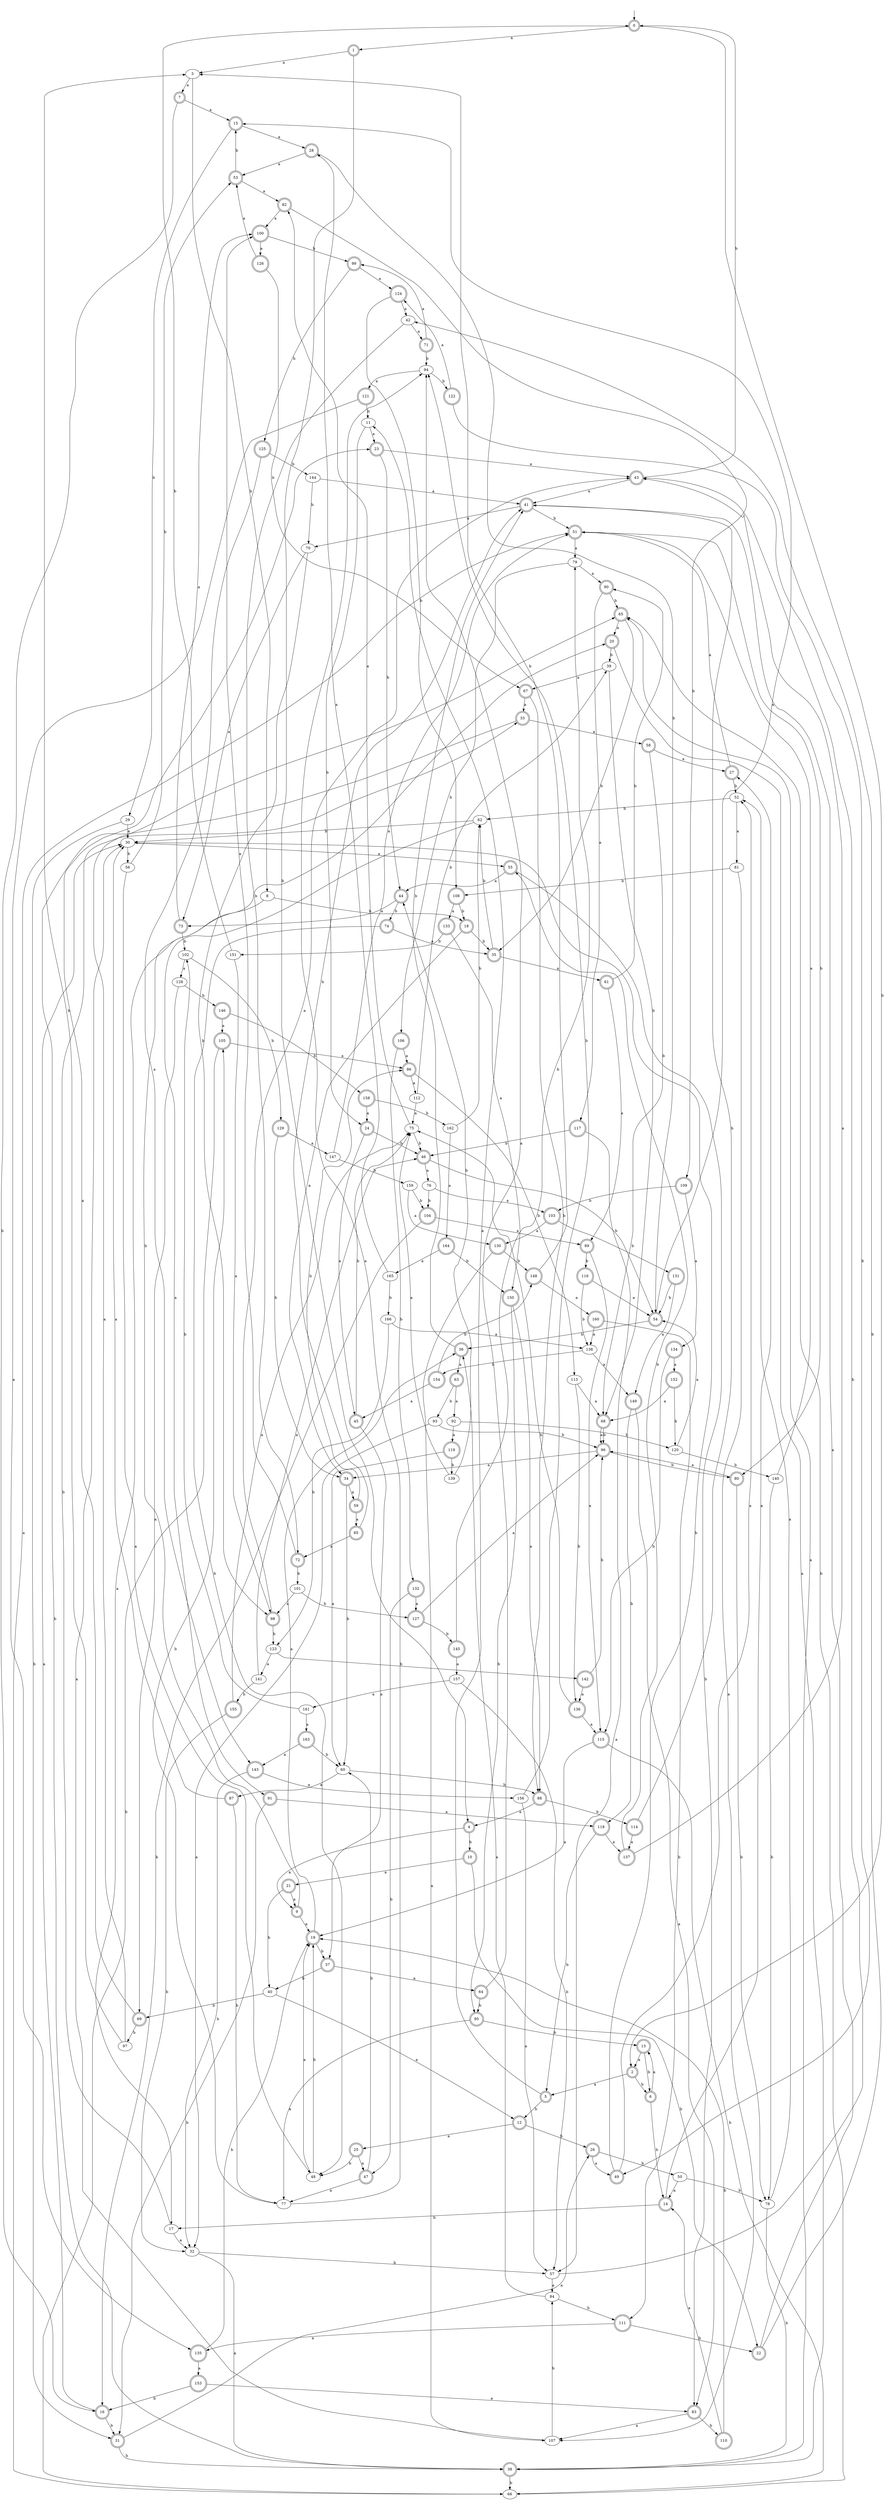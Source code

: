 digraph RandomDFA {
  __start0 [label="", shape=none];
  __start0 -> 0 [label=""];
  0 [shape=circle] [shape=doublecircle]
  0 -> 1 [label="a"]
  0 -> 2 [label="b"]
  1 [shape=doublecircle]
  1 -> 3 [label="a"]
  1 -> 4 [label="b"]
  2 [shape=doublecircle]
  2 -> 5 [label="a"]
  2 -> 6 [label="b"]
  3
  3 -> 7 [label="a"]
  3 -> 8 [label="b"]
  4 [shape=doublecircle]
  4 -> 9 [label="a"]
  4 -> 10 [label="b"]
  5 [shape=doublecircle]
  5 -> 11 [label="a"]
  5 -> 12 [label="b"]
  6 [shape=doublecircle]
  6 -> 13 [label="a"]
  6 -> 14 [label="b"]
  7 [shape=doublecircle]
  7 -> 15 [label="a"]
  7 -> 16 [label="b"]
  8
  8 -> 17 [label="a"]
  8 -> 18 [label="b"]
  9 [shape=doublecircle]
  9 -> 19 [label="a"]
  9 -> 20 [label="b"]
  10 [shape=doublecircle]
  10 -> 21 [label="a"]
  10 -> 22 [label="b"]
  11
  11 -> 23 [label="a"]
  11 -> 24 [label="b"]
  12 [shape=doublecircle]
  12 -> 25 [label="a"]
  12 -> 26 [label="b"]
  13 [shape=doublecircle]
  13 -> 2 [label="a"]
  13 -> 6 [label="b"]
  14 [shape=doublecircle]
  14 -> 27 [label="a"]
  14 -> 17 [label="b"]
  15 [shape=doublecircle]
  15 -> 28 [label="a"]
  15 -> 29 [label="b"]
  16 [shape=doublecircle]
  16 -> 30 [label="a"]
  16 -> 31 [label="b"]
  17
  17 -> 32 [label="a"]
  17 -> 33 [label="b"]
  18 [shape=doublecircle]
  18 -> 34 [label="a"]
  18 -> 35 [label="b"]
  19 [shape=doublecircle]
  19 -> 36 [label="a"]
  19 -> 37 [label="b"]
  20 [shape=doublecircle]
  20 -> 38 [label="a"]
  20 -> 39 [label="b"]
  21 [shape=doublecircle]
  21 -> 9 [label="a"]
  21 -> 40 [label="b"]
  22 [shape=doublecircle]
  22 -> 41 [label="a"]
  22 -> 42 [label="b"]
  23 [shape=doublecircle]
  23 -> 43 [label="a"]
  23 -> 44 [label="b"]
  24 [shape=doublecircle]
  24 -> 45 [label="a"]
  24 -> 46 [label="b"]
  25 [shape=doublecircle]
  25 -> 47 [label="a"]
  25 -> 48 [label="b"]
  26 [shape=doublecircle]
  26 -> 49 [label="a"]
  26 -> 50 [label="b"]
  27 [shape=doublecircle]
  27 -> 51 [label="a"]
  27 -> 52 [label="b"]
  28 [shape=doublecircle]
  28 -> 53 [label="a"]
  28 -> 54 [label="b"]
  29
  29 -> 30 [label="a"]
  29 -> 31 [label="b"]
  30
  30 -> 55 [label="a"]
  30 -> 56 [label="b"]
  31 [shape=doublecircle]
  31 -> 26 [label="a"]
  31 -> 38 [label="b"]
  32
  32 -> 38 [label="a"]
  32 -> 57 [label="b"]
  33 [shape=doublecircle]
  33 -> 58 [label="a"]
  33 -> 38 [label="b"]
  34 [shape=doublecircle]
  34 -> 59 [label="a"]
  34 -> 60 [label="b"]
  35 [shape=doublecircle]
  35 -> 61 [label="a"]
  35 -> 62 [label="b"]
  36 [shape=doublecircle]
  36 -> 63 [label="a"]
  36 -> 41 [label="b"]
  37 [shape=doublecircle]
  37 -> 64 [label="a"]
  37 -> 40 [label="b"]
  38 [shape=doublecircle]
  38 -> 65 [label="a"]
  38 -> 66 [label="b"]
  39
  39 -> 67 [label="a"]
  39 -> 68 [label="b"]
  40
  40 -> 12 [label="a"]
  40 -> 69 [label="b"]
  41 [shape=doublecircle]
  41 -> 70 [label="a"]
  41 -> 51 [label="b"]
  42
  42 -> 71 [label="a"]
  42 -> 72 [label="b"]
  43 [shape=doublecircle]
  43 -> 41 [label="a"]
  43 -> 0 [label="b"]
  44 [shape=doublecircle]
  44 -> 73 [label="a"]
  44 -> 74 [label="b"]
  45 [shape=doublecircle]
  45 -> 37 [label="a"]
  45 -> 75 [label="b"]
  46 [shape=doublecircle]
  46 -> 76 [label="a"]
  46 -> 54 [label="b"]
  47 [shape=doublecircle]
  47 -> 77 [label="a"]
  47 -> 60 [label="b"]
  48
  48 -> 19 [label="a"]
  48 -> 19 [label="b"]
  49 [shape=doublecircle]
  49 -> 52 [label="a"]
  49 -> 30 [label="b"]
  50
  50 -> 14 [label="a"]
  50 -> 78 [label="b"]
  51 [shape=doublecircle]
  51 -> 79 [label="a"]
  51 -> 80 [label="b"]
  52
  52 -> 81 [label="a"]
  52 -> 62 [label="b"]
  53 [shape=doublecircle]
  53 -> 82 [label="a"]
  53 -> 15 [label="b"]
  54 [shape=doublecircle]
  54 -> 15 [label="a"]
  54 -> 36 [label="b"]
  55 [shape=doublecircle]
  55 -> 44 [label="a"]
  55 -> 83 [label="b"]
  56
  56 -> 48 [label="a"]
  56 -> 53 [label="b"]
  57
  57 -> 84 [label="a"]
  57 -> 43 [label="b"]
  58 [shape=doublecircle]
  58 -> 27 [label="a"]
  58 -> 68 [label="b"]
  59 [shape=doublecircle]
  59 -> 85 [label="a"]
  59 -> 86 [label="b"]
  60
  60 -> 87 [label="a"]
  60 -> 88 [label="b"]
  61 [shape=doublecircle]
  61 -> 89 [label="a"]
  61 -> 90 [label="b"]
  62
  62 -> 91 [label="a"]
  62 -> 30 [label="b"]
  63 [shape=doublecircle]
  63 -> 92 [label="a"]
  63 -> 93 [label="b"]
  64 [shape=doublecircle]
  64 -> 94 [label="a"]
  64 -> 95 [label="b"]
  65 [shape=doublecircle]
  65 -> 20 [label="a"]
  65 -> 35 [label="b"]
  66
  66 -> 51 [label="a"]
  66 -> 65 [label="b"]
  67 [shape=doublecircle]
  67 -> 33 [label="a"]
  67 -> 88 [label="b"]
  68 [shape=doublecircle]
  68 -> 96 [label="a"]
  68 -> 96 [label="b"]
  69 [shape=doublecircle]
  69 -> 23 [label="a"]
  69 -> 97 [label="b"]
  70
  70 -> 73 [label="a"]
  70 -> 98 [label="b"]
  71 [shape=doublecircle]
  71 -> 99 [label="a"]
  71 -> 94 [label="b"]
  72 [shape=doublecircle]
  72 -> 100 [label="a"]
  72 -> 101 [label="b"]
  73 [shape=doublecircle]
  73 -> 100 [label="a"]
  73 -> 102 [label="b"]
  74 [shape=doublecircle]
  74 -> 35 [label="a"]
  74 -> 48 [label="b"]
  75
  75 -> 82 [label="a"]
  75 -> 46 [label="b"]
  76
  76 -> 103 [label="a"]
  76 -> 104 [label="b"]
  77
  77 -> 94 [label="a"]
  77 -> 105 [label="b"]
  78
  78 -> 52 [label="a"]
  78 -> 38 [label="b"]
  79
  79 -> 90 [label="a"]
  79 -> 106 [label="b"]
  80 [shape=doublecircle]
  80 -> 96 [label="a"]
  80 -> 78 [label="b"]
  81
  81 -> 107 [label="a"]
  81 -> 108 [label="b"]
  82 [shape=doublecircle]
  82 -> 100 [label="a"]
  82 -> 109 [label="b"]
  83 [shape=doublecircle]
  83 -> 107 [label="a"]
  83 -> 110 [label="b"]
  84
  84 -> 36 [label="a"]
  84 -> 111 [label="b"]
  85 [shape=doublecircle]
  85 -> 72 [label="a"]
  85 -> 41 [label="b"]
  86 [shape=doublecircle]
  86 -> 112 [label="a"]
  86 -> 113 [label="b"]
  87 [shape=doublecircle]
  87 -> 30 [label="a"]
  87 -> 77 [label="b"]
  88 [shape=doublecircle]
  88 -> 4 [label="a"]
  88 -> 114 [label="b"]
  89 [shape=doublecircle]
  89 -> 115 [label="a"]
  89 -> 116 [label="b"]
  90 [shape=doublecircle]
  90 -> 117 [label="a"]
  90 -> 65 [label="b"]
  91 [shape=doublecircle]
  91 -> 118 [label="a"]
  91 -> 31 [label="b"]
  92
  92 -> 119 [label="a"]
  92 -> 120 [label="b"]
  93
  93 -> 32 [label="a"]
  93 -> 96 [label="b"]
  94
  94 -> 121 [label="a"]
  94 -> 122 [label="b"]
  95 [shape=doublecircle]
  95 -> 77 [label="a"]
  95 -> 13 [label="b"]
  96 [shape=doublecircle]
  96 -> 34 [label="a"]
  96 -> 80 [label="b"]
  97
  97 -> 65 [label="a"]
  97 -> 3 [label="b"]
  98 [shape=doublecircle]
  98 -> 43 [label="a"]
  98 -> 123 [label="b"]
  99 [shape=doublecircle]
  99 -> 124 [label="a"]
  99 -> 125 [label="b"]
  100 [shape=doublecircle]
  100 -> 126 [label="a"]
  100 -> 99 [label="b"]
  101
  101 -> 98 [label="a"]
  101 -> 127 [label="b"]
  102
  102 -> 128 [label="a"]
  102 -> 129 [label="b"]
  103 [shape=doublecircle]
  103 -> 130 [label="a"]
  103 -> 131 [label="b"]
  104 [shape=doublecircle]
  104 -> 89 [label="a"]
  104 -> 16 [label="b"]
  105 [shape=doublecircle]
  105 -> 86 [label="a"]
  105 -> 66 [label="b"]
  106 [shape=doublecircle]
  106 -> 86 [label="a"]
  106 -> 132 [label="b"]
  107
  107 -> 30 [label="a"]
  107 -> 84 [label="b"]
  108 [shape=doublecircle]
  108 -> 133 [label="a"]
  108 -> 18 [label="b"]
  109 [shape=doublecircle]
  109 -> 134 [label="a"]
  109 -> 103 [label="b"]
  110 [shape=doublecircle]
  110 -> 14 [label="a"]
  110 -> 19 [label="b"]
  111 [shape=doublecircle]
  111 -> 135 [label="a"]
  111 -> 22 [label="b"]
  112
  112 -> 75 [label="a"]
  112 -> 39 [label="b"]
  113
  113 -> 68 [label="a"]
  113 -> 136 [label="b"]
  114 [shape=doublecircle]
  114 -> 137 [label="a"]
  114 -> 41 [label="b"]
  115 [shape=doublecircle]
  115 -> 19 [label="a"]
  115 -> 66 [label="b"]
  116 [shape=doublecircle]
  116 -> 54 [label="a"]
  116 -> 138 [label="b"]
  117 [shape=doublecircle]
  117 -> 57 [label="a"]
  117 -> 46 [label="b"]
  118 [shape=doublecircle]
  118 -> 137 [label="a"]
  118 -> 5 [label="b"]
  119 [shape=doublecircle]
  119 -> 60 [label="a"]
  119 -> 139 [label="b"]
  120
  120 -> 54 [label="a"]
  120 -> 140 [label="b"]
  121 [shape=doublecircle]
  121 -> 135 [label="a"]
  121 -> 11 [label="b"]
  122 [shape=doublecircle]
  122 -> 124 [label="a"]
  122 -> 49 [label="b"]
  123
  123 -> 141 [label="a"]
  123 -> 142 [label="b"]
  124 [shape=doublecircle]
  124 -> 42 [label="a"]
  124 -> 108 [label="b"]
  125 [shape=doublecircle]
  125 -> 143 [label="a"]
  125 -> 144 [label="b"]
  126 [shape=doublecircle]
  126 -> 53 [label="a"]
  126 -> 67 [label="b"]
  127 [shape=doublecircle]
  127 -> 96 [label="a"]
  127 -> 145 [label="b"]
  128
  128 -> 69 [label="a"]
  128 -> 146 [label="b"]
  129 [shape=doublecircle]
  129 -> 147 [label="a"]
  129 -> 34 [label="b"]
  130 [shape=doublecircle]
  130 -> 107 [label="a"]
  130 -> 148 [label="b"]
  131 [shape=doublecircle]
  131 -> 149 [label="a"]
  131 -> 54 [label="b"]
  132 [shape=doublecircle]
  132 -> 127 [label="a"]
  132 -> 47 [label="b"]
  133 [shape=doublecircle]
  133 -> 150 [label="a"]
  133 -> 151 [label="b"]
  134 [shape=doublecircle]
  134 -> 152 [label="a"]
  134 -> 115 [label="b"]
  135 [shape=doublecircle]
  135 -> 153 [label="a"]
  135 -> 19 [label="b"]
  136 [shape=doublecircle]
  136 -> 115 [label="a"]
  136 -> 75 [label="b"]
  137 [shape=doublecircle]
  137 -> 43 [label="a"]
  137 -> 55 [label="b"]
  138
  138 -> 149 [label="a"]
  138 -> 154 [label="b"]
  139
  139 -> 75 [label="a"]
  139 -> 44 [label="b"]
  140
  140 -> 51 [label="a"]
  140 -> 78 [label="b"]
  141
  141 -> 46 [label="a"]
  141 -> 155 [label="b"]
  142 [shape=doublecircle]
  142 -> 136 [label="a"]
  142 -> 96 [label="b"]
  143 [shape=doublecircle]
  143 -> 156 [label="a"]
  143 -> 32 [label="b"]
  144
  144 -> 41 [label="a"]
  144 -> 70 [label="b"]
  145 [shape=doublecircle]
  145 -> 157 [label="a"]
  145 -> 79 [label="b"]
  146 [shape=doublecircle]
  146 -> 105 [label="a"]
  146 -> 158 [label="b"]
  147
  147 -> 51 [label="a"]
  147 -> 159 [label="b"]
  148 [shape=doublecircle]
  148 -> 160 [label="a"]
  148 -> 3 [label="b"]
  149 [shape=doublecircle]
  149 -> 83 [label="a"]
  149 -> 118 [label="b"]
  150 [shape=doublecircle]
  150 -> 88 [label="a"]
  150 -> 95 [label="b"]
  151
  151 -> 98 [label="a"]
  151 -> 0 [label="b"]
  152 [shape=doublecircle]
  152 -> 68 [label="a"]
  152 -> 120 [label="b"]
  153 [shape=doublecircle]
  153 -> 83 [label="a"]
  153 -> 16 [label="b"]
  154 [shape=doublecircle]
  154 -> 45 [label="a"]
  154 -> 148 [label="b"]
  155 [shape=doublecircle]
  155 -> 75 [label="a"]
  155 -> 32 [label="b"]
  156
  156 -> 57 [label="a"]
  156 -> 94 [label="b"]
  157
  157 -> 161 [label="a"]
  157 -> 57 [label="b"]
  158 [shape=doublecircle]
  158 -> 24 [label="a"]
  158 -> 162 [label="b"]
  159
  159 -> 130 [label="a"]
  159 -> 104 [label="b"]
  160 [shape=doublecircle]
  160 -> 138 [label="a"]
  160 -> 111 [label="b"]
  161
  161 -> 163 [label="a"]
  161 -> 102 [label="b"]
  162
  162 -> 164 [label="a"]
  162 -> 62 [label="b"]
  163 [shape=doublecircle]
  163 -> 143 [label="a"]
  163 -> 60 [label="b"]
  164 [shape=doublecircle]
  164 -> 165 [label="a"]
  164 -> 150 [label="b"]
  165
  165 -> 28 [label="a"]
  165 -> 166 [label="b"]
  166
  166 -> 138 [label="a"]
  166 -> 123 [label="b"]
}
